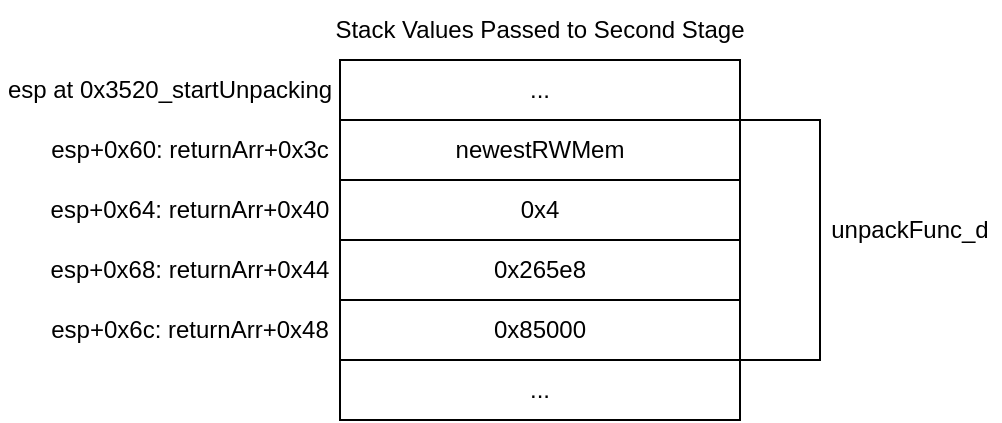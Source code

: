 <mxfile version="22.1.7" type="onedrive">
  <diagram name="Page-1" id="iaWcJhKdrhirkMaxKd2l">
    <mxGraphModel grid="1" page="1" gridSize="10" guides="1" tooltips="1" connect="1" arrows="1" fold="1" pageScale="1" pageWidth="827" pageHeight="1169" math="0" shadow="0">
      <root>
        <mxCell id="0" />
        <mxCell id="1" parent="0" />
        <mxCell id="oSIW4et5G9Pb2JlC0xF--1" value="Stack Values Passed to Second Stage" style="text;html=1;strokeColor=none;fillColor=none;align=center;verticalAlign=middle;whiteSpace=wrap;rounded=0;" vertex="1" parent="1">
          <mxGeometry x="325" y="280" width="210" height="30" as="geometry" />
        </mxCell>
        <mxCell id="oSIW4et5G9Pb2JlC0xF--2" value="esp at 0x3520_startUnpacking" style="text;html=1;strokeColor=none;fillColor=none;align=center;verticalAlign=middle;whiteSpace=wrap;rounded=0;" vertex="1" parent="1">
          <mxGeometry x="160" y="310" width="170" height="30" as="geometry" />
        </mxCell>
        <mxCell id="oSIW4et5G9Pb2JlC0xF--3" value="..." style="rounded=0;whiteSpace=wrap;html=1;container=0;" vertex="1" parent="1">
          <mxGeometry x="330" y="310" width="200" height="30" as="geometry" />
        </mxCell>
        <mxCell id="oSIW4et5G9Pb2JlC0xF--6" value="..." style="rounded=0;whiteSpace=wrap;html=1;container=0;" vertex="1" parent="1">
          <mxGeometry x="330" y="460" width="200" height="30" as="geometry" />
        </mxCell>
        <mxCell id="oSIW4et5G9Pb2JlC0xF--38" value="0x4" style="rounded=0;whiteSpace=wrap;html=1;container=0;" vertex="1" parent="1">
          <mxGeometry x="330" y="370" width="200" height="30" as="geometry" />
        </mxCell>
        <mxCell id="oSIW4et5G9Pb2JlC0xF--39" value="0x265e8" style="rounded=0;whiteSpace=wrap;html=1;container=0;" vertex="1" parent="1">
          <mxGeometry x="330" y="400" width="200" height="30" as="geometry" />
        </mxCell>
        <mxCell id="oSIW4et5G9Pb2JlC0xF--40" value="0x85000" style="rounded=0;whiteSpace=wrap;html=1;container=0;" vertex="1" parent="1">
          <mxGeometry x="330" y="430" width="200" height="30" as="geometry" />
        </mxCell>
        <mxCell id="oSIW4et5G9Pb2JlC0xF--41" value="esp+0x60: returnArr+0x3c" style="text;html=1;strokeColor=none;fillColor=none;align=center;verticalAlign=middle;whiteSpace=wrap;rounded=0;" vertex="1" parent="1">
          <mxGeometry x="180" y="340" width="150" height="30" as="geometry" />
        </mxCell>
        <mxCell id="oSIW4et5G9Pb2JlC0xF--42" value="esp+0x64: returnArr+0x40" style="text;html=1;strokeColor=none;fillColor=none;align=center;verticalAlign=middle;whiteSpace=wrap;rounded=0;" vertex="1" parent="1">
          <mxGeometry x="180" y="370" width="150" height="30" as="geometry" />
        </mxCell>
        <mxCell id="oSIW4et5G9Pb2JlC0xF--43" value="esp+0x68: returnArr+0x44" style="text;html=1;strokeColor=none;fillColor=none;align=center;verticalAlign=middle;whiteSpace=wrap;rounded=0;" vertex="1" parent="1">
          <mxGeometry x="180" y="400" width="150" height="30" as="geometry" />
        </mxCell>
        <mxCell id="oSIW4et5G9Pb2JlC0xF--44" value="esp+0x6c: returnArr+0x48" style="text;html=1;strokeColor=none;fillColor=none;align=center;verticalAlign=middle;whiteSpace=wrap;rounded=0;" vertex="1" parent="1">
          <mxGeometry x="180" y="430" width="150" height="30" as="geometry" />
        </mxCell>
        <mxCell id="oSIW4et5G9Pb2JlC0xF--45" value="newestRWMem" style="rounded=0;whiteSpace=wrap;html=1;container=0;" vertex="1" parent="1">
          <mxGeometry x="330" y="340" width="200" height="30" as="geometry" />
        </mxCell>
        <mxCell id="oSIW4et5G9Pb2JlC0xF--46" value="" style="endArrow=none;html=1;rounded=0;exitX=1;exitY=1;exitDx=0;exitDy=0;entryX=1;entryY=0;entryDx=0;entryDy=0;edgeStyle=orthogonalEdgeStyle;" edge="1" parent="1" source="oSIW4et5G9Pb2JlC0xF--40" target="oSIW4et5G9Pb2JlC0xF--45">
          <mxGeometry width="50" height="50" relative="1" as="geometry">
            <mxPoint x="360" y="440" as="sourcePoint" />
            <mxPoint x="410" y="390" as="targetPoint" />
            <Array as="points">
              <mxPoint x="570" y="460" />
              <mxPoint x="570" y="340" />
            </Array>
          </mxGeometry>
        </mxCell>
        <mxCell id="oSIW4et5G9Pb2JlC0xF--47" value="unpackFunc_d" style="text;html=1;strokeColor=none;fillColor=none;align=center;verticalAlign=middle;whiteSpace=wrap;rounded=0;" vertex="1" parent="1">
          <mxGeometry x="570" y="380" width="90" height="30" as="geometry" />
        </mxCell>
      </root>
    </mxGraphModel>
  </diagram>
</mxfile>
